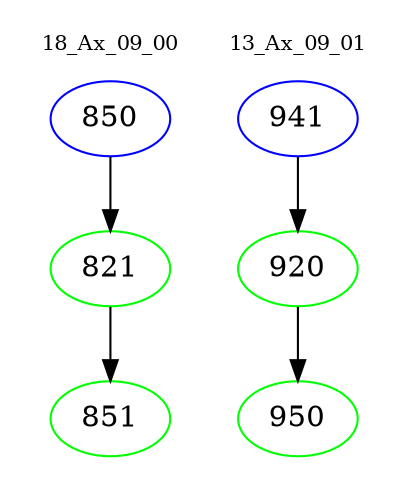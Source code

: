 digraph{
subgraph cluster_0 {
color = white
label = "18_Ax_09_00";
fontsize=10;
T0_850 [label="850", color="blue"]
T0_850 -> T0_821 [color="black"]
T0_821 [label="821", color="green"]
T0_821 -> T0_851 [color="black"]
T0_851 [label="851", color="green"]
}
subgraph cluster_1 {
color = white
label = "13_Ax_09_01";
fontsize=10;
T1_941 [label="941", color="blue"]
T1_941 -> T1_920 [color="black"]
T1_920 [label="920", color="green"]
T1_920 -> T1_950 [color="black"]
T1_950 [label="950", color="green"]
}
}

